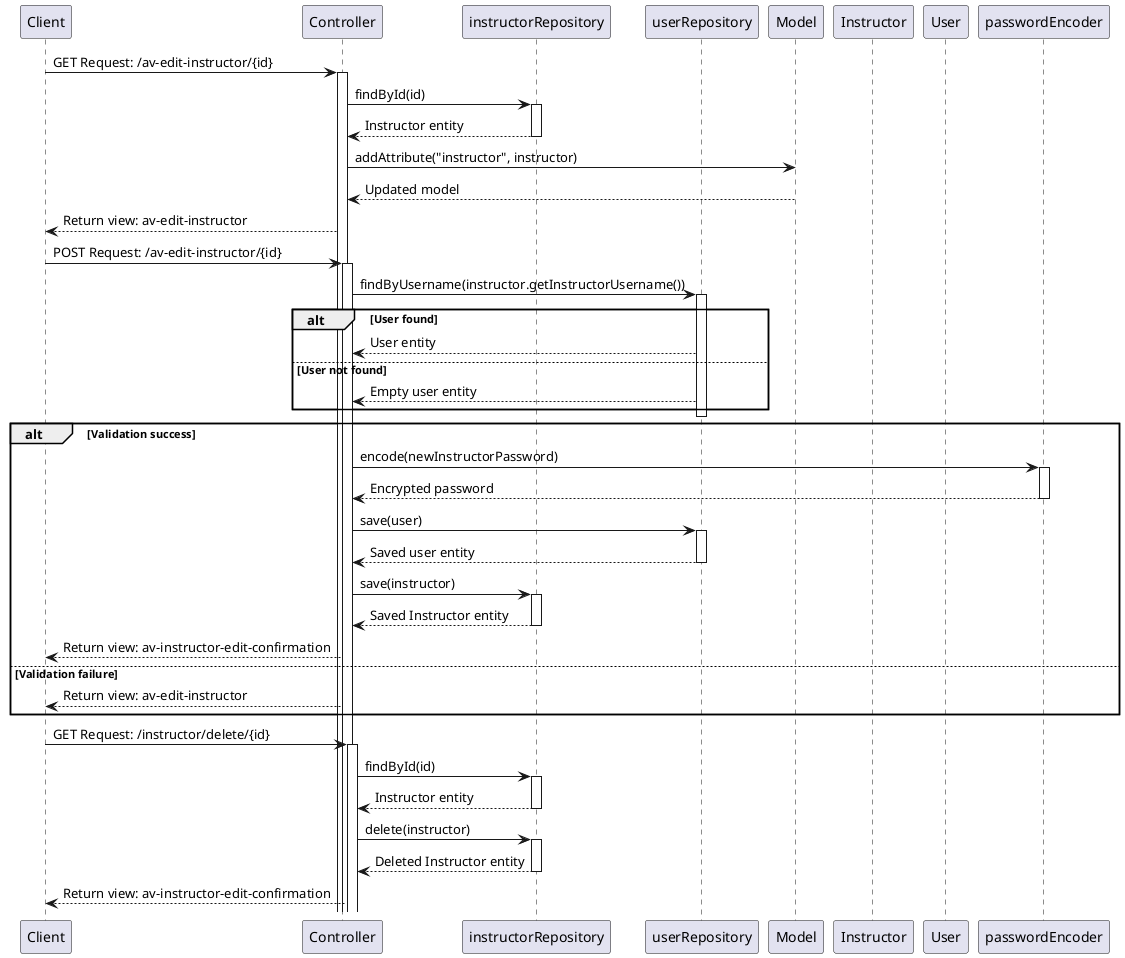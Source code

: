 @startuml
participant Client
participant Controller
participant instructorRepository
participant userRepository
participant Model
participant Instructor
participant User

Client -> Controller: GET Request: /av-edit-instructor/{id}
activate Controller
Controller -> instructorRepository: findById(id)
activate instructorRepository
instructorRepository --> Controller: Instructor entity
deactivate instructorRepository
Controller -> Model: addAttribute("instructor", instructor)
Model --> Controller: Updated model
Controller --> Client: Return view: av-edit-instructor

Client -> Controller: POST Request: /av-edit-instructor/{id}
activate Controller
Controller -> userRepository: findByUsername(instructor.getInstructorUsername())
activate userRepository
alt User found
    userRepository --> Controller: User entity
else User not found
    userRepository --> Controller: Empty user entity
end
deactivate userRepository

alt Validation success
    Controller -> passwordEncoder: encode(newInstructorPassword)
    activate passwordEncoder
    passwordEncoder --> Controller: Encrypted password
    deactivate passwordEncoder

    Controller -> userRepository: save(user)
    activate userRepository
    userRepository --> Controller: Saved user entity
    deactivate userRepository

    Controller -> instructorRepository: save(instructor)
    activate instructorRepository
    instructorRepository --> Controller: Saved Instructor entity
    deactivate instructorRepository

    Controller --> Client: Return view: av-instructor-edit-confirmation
else Validation failure
    Controller --> Client: Return view: av-edit-instructor
end

Client -> Controller: GET Request: /instructor/delete/{id}
activate Controller
Controller -> instructorRepository: findById(id)
activate instructorRepository
instructorRepository --> Controller: Instructor entity
deactivate instructorRepository
Controller -> instructorRepository: delete(instructor)
activate instructorRepository
instructorRepository --> Controller: Deleted Instructor entity
deactivate instructorRepository
Controller --> Client: Return view: av-instructor-edit-confirmation
@enduml
